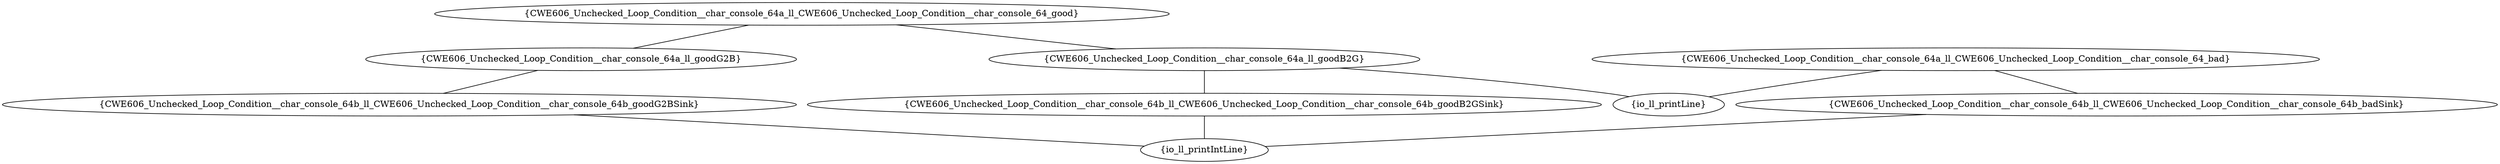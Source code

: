 graph "cg graph" {
CWE606_Unchecked_Loop_Condition__char_console_64b_ll_CWE606_Unchecked_Loop_Condition__char_console_64b_goodB2GSink [label="{CWE606_Unchecked_Loop_Condition__char_console_64b_ll_CWE606_Unchecked_Loop_Condition__char_console_64b_goodB2GSink}"];
io_ll_printIntLine [label="{io_ll_printIntLine}"];
CWE606_Unchecked_Loop_Condition__char_console_64b_ll_CWE606_Unchecked_Loop_Condition__char_console_64b_goodG2BSink [label="{CWE606_Unchecked_Loop_Condition__char_console_64b_ll_CWE606_Unchecked_Loop_Condition__char_console_64b_goodG2BSink}"];
CWE606_Unchecked_Loop_Condition__char_console_64a_ll_CWE606_Unchecked_Loop_Condition__char_console_64_good [label="{CWE606_Unchecked_Loop_Condition__char_console_64a_ll_CWE606_Unchecked_Loop_Condition__char_console_64_good}"];
CWE606_Unchecked_Loop_Condition__char_console_64a_ll_goodG2B [label="{CWE606_Unchecked_Loop_Condition__char_console_64a_ll_goodG2B}"];
CWE606_Unchecked_Loop_Condition__char_console_64a_ll_goodB2G [label="{CWE606_Unchecked_Loop_Condition__char_console_64a_ll_goodB2G}"];
CWE606_Unchecked_Loop_Condition__char_console_64b_ll_CWE606_Unchecked_Loop_Condition__char_console_64b_badSink [label="{CWE606_Unchecked_Loop_Condition__char_console_64b_ll_CWE606_Unchecked_Loop_Condition__char_console_64b_badSink}"];
io_ll_printLine [label="{io_ll_printLine}"];
CWE606_Unchecked_Loop_Condition__char_console_64a_ll_CWE606_Unchecked_Loop_Condition__char_console_64_bad [label="{CWE606_Unchecked_Loop_Condition__char_console_64a_ll_CWE606_Unchecked_Loop_Condition__char_console_64_bad}"];
CWE606_Unchecked_Loop_Condition__char_console_64b_ll_CWE606_Unchecked_Loop_Condition__char_console_64b_goodB2GSink -- io_ll_printIntLine;
CWE606_Unchecked_Loop_Condition__char_console_64b_ll_CWE606_Unchecked_Loop_Condition__char_console_64b_goodG2BSink -- io_ll_printIntLine;
CWE606_Unchecked_Loop_Condition__char_console_64a_ll_CWE606_Unchecked_Loop_Condition__char_console_64_good -- CWE606_Unchecked_Loop_Condition__char_console_64a_ll_goodG2B;
CWE606_Unchecked_Loop_Condition__char_console_64a_ll_CWE606_Unchecked_Loop_Condition__char_console_64_good -- CWE606_Unchecked_Loop_Condition__char_console_64a_ll_goodB2G;
CWE606_Unchecked_Loop_Condition__char_console_64a_ll_goodG2B -- CWE606_Unchecked_Loop_Condition__char_console_64b_ll_CWE606_Unchecked_Loop_Condition__char_console_64b_goodG2BSink;
CWE606_Unchecked_Loop_Condition__char_console_64b_ll_CWE606_Unchecked_Loop_Condition__char_console_64b_badSink -- io_ll_printIntLine;
CWE606_Unchecked_Loop_Condition__char_console_64a_ll_goodB2G -- io_ll_printLine;
CWE606_Unchecked_Loop_Condition__char_console_64a_ll_goodB2G -- CWE606_Unchecked_Loop_Condition__char_console_64b_ll_CWE606_Unchecked_Loop_Condition__char_console_64b_goodB2GSink;
CWE606_Unchecked_Loop_Condition__char_console_64a_ll_CWE606_Unchecked_Loop_Condition__char_console_64_bad -- io_ll_printLine;
CWE606_Unchecked_Loop_Condition__char_console_64a_ll_CWE606_Unchecked_Loop_Condition__char_console_64_bad -- CWE606_Unchecked_Loop_Condition__char_console_64b_ll_CWE606_Unchecked_Loop_Condition__char_console_64b_badSink;
}
